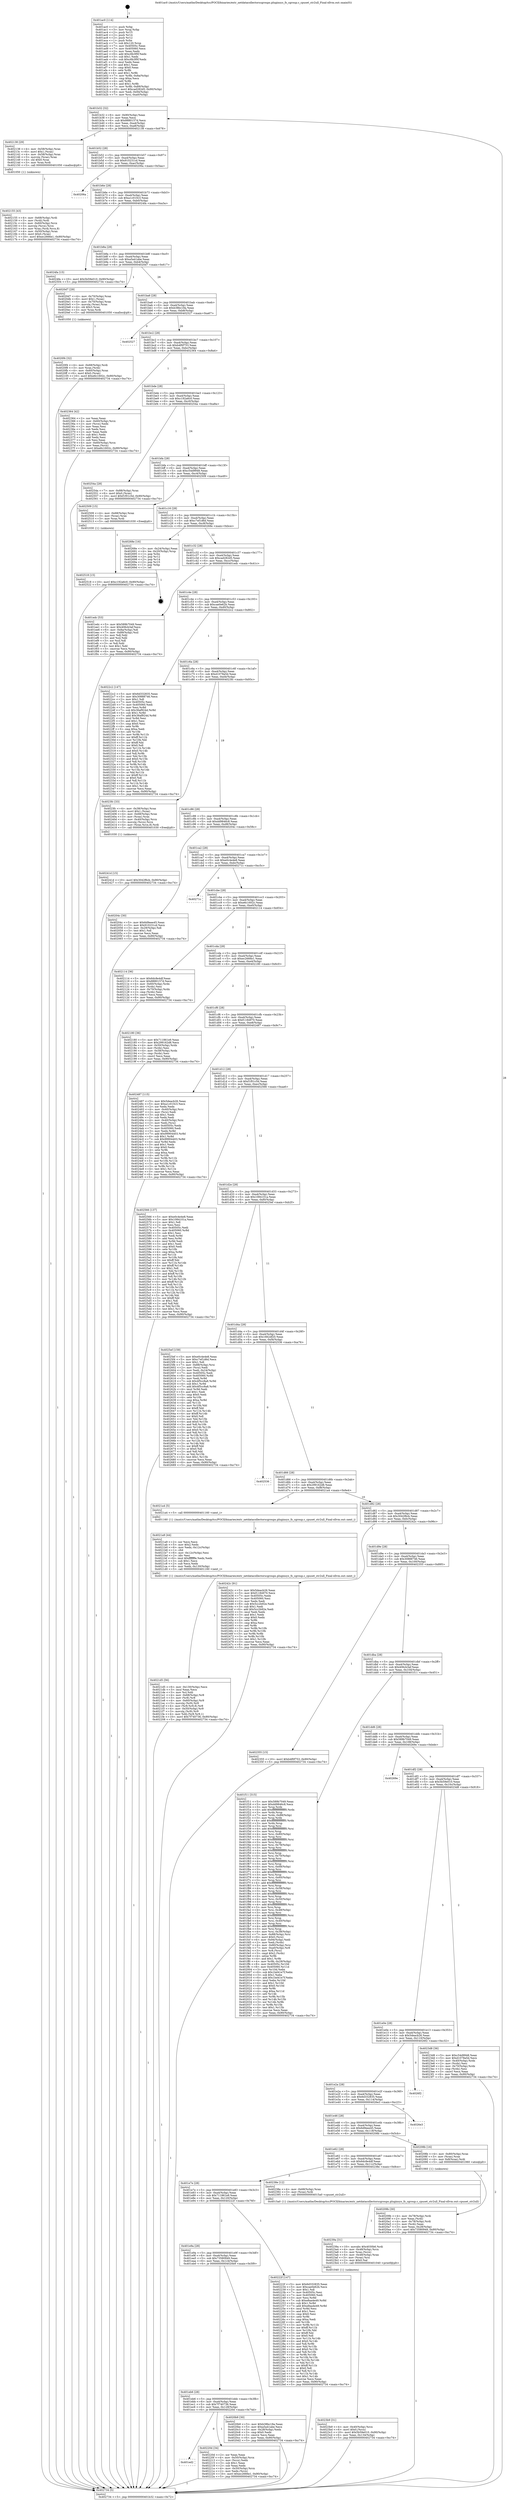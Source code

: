 digraph "0x401ac0" {
  label = "0x401ac0 (/mnt/c/Users/mathe/Desktop/tcc/POCII/binaries/extr_netdatacollectorscgroups.pluginsys_fs_cgroup.c_cpuset_str2ull_Final-ollvm.out::main(0))"
  labelloc = "t"
  node[shape=record]

  Entry [label="",width=0.3,height=0.3,shape=circle,fillcolor=black,style=filled]
  "0x401b32" [label="{
     0x401b32 [32]\l
     | [instrs]\l
     &nbsp;&nbsp;0x401b32 \<+6\>: mov -0x90(%rbp),%eax\l
     &nbsp;&nbsp;0x401b38 \<+2\>: mov %eax,%ecx\l
     &nbsp;&nbsp;0x401b3a \<+6\>: sub $0x8880157d,%ecx\l
     &nbsp;&nbsp;0x401b40 \<+6\>: mov %eax,-0xa4(%rbp)\l
     &nbsp;&nbsp;0x401b46 \<+6\>: mov %ecx,-0xa8(%rbp)\l
     &nbsp;&nbsp;0x401b4c \<+6\>: je 0000000000402138 \<main+0x678\>\l
  }"]
  "0x402138" [label="{
     0x402138 [29]\l
     | [instrs]\l
     &nbsp;&nbsp;0x402138 \<+4\>: mov -0x58(%rbp),%rax\l
     &nbsp;&nbsp;0x40213c \<+6\>: movl $0x1,(%rax)\l
     &nbsp;&nbsp;0x402142 \<+4\>: mov -0x58(%rbp),%rax\l
     &nbsp;&nbsp;0x402146 \<+3\>: movslq (%rax),%rax\l
     &nbsp;&nbsp;0x402149 \<+4\>: shl $0x0,%rax\l
     &nbsp;&nbsp;0x40214d \<+3\>: mov %rax,%rdi\l
     &nbsp;&nbsp;0x402150 \<+5\>: call 0000000000401050 \<malloc@plt\>\l
     | [calls]\l
     &nbsp;&nbsp;0x401050 \{1\} (unknown)\l
  }"]
  "0x401b52" [label="{
     0x401b52 [28]\l
     | [instrs]\l
     &nbsp;&nbsp;0x401b52 \<+5\>: jmp 0000000000401b57 \<main+0x97\>\l
     &nbsp;&nbsp;0x401b57 \<+6\>: mov -0xa4(%rbp),%eax\l
     &nbsp;&nbsp;0x401b5d \<+5\>: sub $0x910231cd,%eax\l
     &nbsp;&nbsp;0x401b62 \<+6\>: mov %eax,-0xac(%rbp)\l
     &nbsp;&nbsp;0x401b68 \<+6\>: je 000000000040206a \<main+0x5aa\>\l
  }"]
  Exit [label="",width=0.3,height=0.3,shape=circle,fillcolor=black,style=filled,peripheries=2]
  "0x40206a" [label="{
     0x40206a\l
  }", style=dashed]
  "0x401b6e" [label="{
     0x401b6e [28]\l
     | [instrs]\l
     &nbsp;&nbsp;0x401b6e \<+5\>: jmp 0000000000401b73 \<main+0xb3\>\l
     &nbsp;&nbsp;0x401b73 \<+6\>: mov -0xa4(%rbp),%eax\l
     &nbsp;&nbsp;0x401b79 \<+5\>: sub $0xa1c010c3,%eax\l
     &nbsp;&nbsp;0x401b7e \<+6\>: mov %eax,-0xb0(%rbp)\l
     &nbsp;&nbsp;0x401b84 \<+6\>: je 00000000004024fa \<main+0xa3a\>\l
  }"]
  "0x402518" [label="{
     0x402518 [15]\l
     | [instrs]\l
     &nbsp;&nbsp;0x402518 \<+10\>: movl $0xc192a6c0,-0x90(%rbp)\l
     &nbsp;&nbsp;0x402522 \<+5\>: jmp 0000000000402734 \<main+0xc74\>\l
  }"]
  "0x4024fa" [label="{
     0x4024fa [15]\l
     | [instrs]\l
     &nbsp;&nbsp;0x4024fa \<+10\>: movl $0x5b59e010,-0x90(%rbp)\l
     &nbsp;&nbsp;0x402504 \<+5\>: jmp 0000000000402734 \<main+0xc74\>\l
  }"]
  "0x401b8a" [label="{
     0x401b8a [28]\l
     | [instrs]\l
     &nbsp;&nbsp;0x401b8a \<+5\>: jmp 0000000000401b8f \<main+0xcf\>\l
     &nbsp;&nbsp;0x401b8f \<+6\>: mov -0xa4(%rbp),%eax\l
     &nbsp;&nbsp;0x401b95 \<+5\>: sub $0xa5a41abe,%eax\l
     &nbsp;&nbsp;0x401b9a \<+6\>: mov %eax,-0xb4(%rbp)\l
     &nbsp;&nbsp;0x401ba0 \<+6\>: je 00000000004020d7 \<main+0x617\>\l
  }"]
  "0x40241d" [label="{
     0x40241d [15]\l
     | [instrs]\l
     &nbsp;&nbsp;0x40241d \<+10\>: movl $0x3042f6cb,-0x90(%rbp)\l
     &nbsp;&nbsp;0x402427 \<+5\>: jmp 0000000000402734 \<main+0xc74\>\l
  }"]
  "0x4020d7" [label="{
     0x4020d7 [29]\l
     | [instrs]\l
     &nbsp;&nbsp;0x4020d7 \<+4\>: mov -0x70(%rbp),%rax\l
     &nbsp;&nbsp;0x4020db \<+6\>: movl $0x1,(%rax)\l
     &nbsp;&nbsp;0x4020e1 \<+4\>: mov -0x70(%rbp),%rax\l
     &nbsp;&nbsp;0x4020e5 \<+3\>: movslq (%rax),%rax\l
     &nbsp;&nbsp;0x4020e8 \<+4\>: shl $0x3,%rax\l
     &nbsp;&nbsp;0x4020ec \<+3\>: mov %rax,%rdi\l
     &nbsp;&nbsp;0x4020ef \<+5\>: call 0000000000401050 \<malloc@plt\>\l
     | [calls]\l
     &nbsp;&nbsp;0x401050 \{1\} (unknown)\l
  }"]
  "0x401ba6" [label="{
     0x401ba6 [28]\l
     | [instrs]\l
     &nbsp;&nbsp;0x401ba6 \<+5\>: jmp 0000000000401bab \<main+0xeb\>\l
     &nbsp;&nbsp;0x401bab \<+6\>: mov -0xa4(%rbp),%eax\l
     &nbsp;&nbsp;0x401bb1 \<+5\>: sub $0xb38bc18a,%eax\l
     &nbsp;&nbsp;0x401bb6 \<+6\>: mov %eax,-0xb8(%rbp)\l
     &nbsp;&nbsp;0x401bbc \<+6\>: je 0000000000402527 \<main+0xa67\>\l
  }"]
  "0x4023b9" [label="{
     0x4023b9 [31]\l
     | [instrs]\l
     &nbsp;&nbsp;0x4023b9 \<+4\>: mov -0x40(%rbp),%rcx\l
     &nbsp;&nbsp;0x4023bd \<+6\>: movl $0x0,(%rcx)\l
     &nbsp;&nbsp;0x4023c3 \<+10\>: movl $0x5b59e010,-0x90(%rbp)\l
     &nbsp;&nbsp;0x4023cd \<+6\>: mov %eax,-0x134(%rbp)\l
     &nbsp;&nbsp;0x4023d3 \<+5\>: jmp 0000000000402734 \<main+0xc74\>\l
  }"]
  "0x402527" [label="{
     0x402527\l
  }", style=dashed]
  "0x401bc2" [label="{
     0x401bc2 [28]\l
     | [instrs]\l
     &nbsp;&nbsp;0x401bc2 \<+5\>: jmp 0000000000401bc7 \<main+0x107\>\l
     &nbsp;&nbsp;0x401bc7 \<+6\>: mov -0xa4(%rbp),%eax\l
     &nbsp;&nbsp;0x401bcd \<+5\>: sub $0xb4f0f753,%eax\l
     &nbsp;&nbsp;0x401bd2 \<+6\>: mov %eax,-0xbc(%rbp)\l
     &nbsp;&nbsp;0x401bd8 \<+6\>: je 0000000000402364 \<main+0x8a4\>\l
  }"]
  "0x40239a" [label="{
     0x40239a [31]\l
     | [instrs]\l
     &nbsp;&nbsp;0x40239a \<+10\>: movabs $0x4030b6,%rdi\l
     &nbsp;&nbsp;0x4023a4 \<+4\>: mov -0x48(%rbp),%rcx\l
     &nbsp;&nbsp;0x4023a8 \<+3\>: mov %rax,(%rcx)\l
     &nbsp;&nbsp;0x4023ab \<+4\>: mov -0x48(%rbp),%rax\l
     &nbsp;&nbsp;0x4023af \<+3\>: mov (%rax),%rsi\l
     &nbsp;&nbsp;0x4023b2 \<+2\>: mov $0x0,%al\l
     &nbsp;&nbsp;0x4023b4 \<+5\>: call 0000000000401040 \<printf@plt\>\l
     | [calls]\l
     &nbsp;&nbsp;0x401040 \{1\} (unknown)\l
  }"]
  "0x402364" [label="{
     0x402364 [42]\l
     | [instrs]\l
     &nbsp;&nbsp;0x402364 \<+2\>: xor %eax,%eax\l
     &nbsp;&nbsp;0x402366 \<+4\>: mov -0x60(%rbp),%rcx\l
     &nbsp;&nbsp;0x40236a \<+2\>: mov (%rcx),%edx\l
     &nbsp;&nbsp;0x40236c \<+2\>: mov %eax,%esi\l
     &nbsp;&nbsp;0x40236e \<+2\>: sub %edx,%esi\l
     &nbsp;&nbsp;0x402370 \<+2\>: mov %eax,%edx\l
     &nbsp;&nbsp;0x402372 \<+3\>: sub $0x1,%edx\l
     &nbsp;&nbsp;0x402375 \<+2\>: add %edx,%esi\l
     &nbsp;&nbsp;0x402377 \<+2\>: sub %esi,%eax\l
     &nbsp;&nbsp;0x402379 \<+4\>: mov -0x60(%rbp),%rcx\l
     &nbsp;&nbsp;0x40237d \<+2\>: mov %eax,(%rcx)\l
     &nbsp;&nbsp;0x40237f \<+10\>: movl $0xe6c1602c,-0x90(%rbp)\l
     &nbsp;&nbsp;0x402389 \<+5\>: jmp 0000000000402734 \<main+0xc74\>\l
  }"]
  "0x401bde" [label="{
     0x401bde [28]\l
     | [instrs]\l
     &nbsp;&nbsp;0x401bde \<+5\>: jmp 0000000000401be3 \<main+0x123\>\l
     &nbsp;&nbsp;0x401be3 \<+6\>: mov -0xa4(%rbp),%eax\l
     &nbsp;&nbsp;0x401be9 \<+5\>: sub $0xc192a6c0,%eax\l
     &nbsp;&nbsp;0x401bee \<+6\>: mov %eax,-0xc0(%rbp)\l
     &nbsp;&nbsp;0x401bf4 \<+6\>: je 000000000040254a \<main+0xa8a\>\l
  }"]
  "0x401ed2" [label="{
     0x401ed2\l
  }", style=dashed]
  "0x40254a" [label="{
     0x40254a [28]\l
     | [instrs]\l
     &nbsp;&nbsp;0x40254a \<+7\>: mov -0x88(%rbp),%rax\l
     &nbsp;&nbsp;0x402551 \<+6\>: movl $0x0,(%rax)\l
     &nbsp;&nbsp;0x402557 \<+10\>: movl $0xf1f01c5d,-0x90(%rbp)\l
     &nbsp;&nbsp;0x402561 \<+5\>: jmp 0000000000402734 \<main+0xc74\>\l
  }"]
  "0x401bfa" [label="{
     0x401bfa [28]\l
     | [instrs]\l
     &nbsp;&nbsp;0x401bfa \<+5\>: jmp 0000000000401bff \<main+0x13f\>\l
     &nbsp;&nbsp;0x401bff \<+6\>: mov -0xa4(%rbp),%eax\l
     &nbsp;&nbsp;0x401c05 \<+5\>: sub $0xc54d9948,%eax\l
     &nbsp;&nbsp;0x401c0a \<+6\>: mov %eax,-0xc4(%rbp)\l
     &nbsp;&nbsp;0x401c10 \<+6\>: je 0000000000402509 \<main+0xa49\>\l
  }"]
  "0x40220d" [label="{
     0x40220d [34]\l
     | [instrs]\l
     &nbsp;&nbsp;0x40220d \<+2\>: xor %eax,%eax\l
     &nbsp;&nbsp;0x40220f \<+4\>: mov -0x50(%rbp),%rcx\l
     &nbsp;&nbsp;0x402213 \<+2\>: mov (%rcx),%edx\l
     &nbsp;&nbsp;0x402215 \<+3\>: sub $0x1,%eax\l
     &nbsp;&nbsp;0x402218 \<+2\>: sub %eax,%edx\l
     &nbsp;&nbsp;0x40221a \<+4\>: mov -0x50(%rbp),%rcx\l
     &nbsp;&nbsp;0x40221e \<+2\>: mov %edx,(%rcx)\l
     &nbsp;&nbsp;0x402220 \<+10\>: movl $0xec2666e1,-0x90(%rbp)\l
     &nbsp;&nbsp;0x40222a \<+5\>: jmp 0000000000402734 \<main+0xc74\>\l
  }"]
  "0x402509" [label="{
     0x402509 [15]\l
     | [instrs]\l
     &nbsp;&nbsp;0x402509 \<+4\>: mov -0x68(%rbp),%rax\l
     &nbsp;&nbsp;0x40250d \<+3\>: mov (%rax),%rax\l
     &nbsp;&nbsp;0x402510 \<+3\>: mov %rax,%rdi\l
     &nbsp;&nbsp;0x402513 \<+5\>: call 0000000000401030 \<free@plt\>\l
     | [calls]\l
     &nbsp;&nbsp;0x401030 \{1\} (unknown)\l
  }"]
  "0x401c16" [label="{
     0x401c16 [28]\l
     | [instrs]\l
     &nbsp;&nbsp;0x401c16 \<+5\>: jmp 0000000000401c1b \<main+0x15b\>\l
     &nbsp;&nbsp;0x401c1b \<+6\>: mov -0xa4(%rbp),%eax\l
     &nbsp;&nbsp;0x401c21 \<+5\>: sub $0xc7ef1d6d,%eax\l
     &nbsp;&nbsp;0x401c26 \<+6\>: mov %eax,-0xc8(%rbp)\l
     &nbsp;&nbsp;0x401c2c \<+6\>: je 000000000040268e \<main+0xbce\>\l
  }"]
  "0x4021d5" [label="{
     0x4021d5 [56]\l
     | [instrs]\l
     &nbsp;&nbsp;0x4021d5 \<+6\>: mov -0x130(%rbp),%ecx\l
     &nbsp;&nbsp;0x4021db \<+3\>: imul %eax,%ecx\l
     &nbsp;&nbsp;0x4021de \<+3\>: mov %cl,%dil\l
     &nbsp;&nbsp;0x4021e1 \<+4\>: mov -0x68(%rbp),%r8\l
     &nbsp;&nbsp;0x4021e5 \<+3\>: mov (%r8),%r8\l
     &nbsp;&nbsp;0x4021e8 \<+4\>: mov -0x60(%rbp),%r9\l
     &nbsp;&nbsp;0x4021ec \<+3\>: movslq (%r9),%r9\l
     &nbsp;&nbsp;0x4021ef \<+4\>: mov (%r8,%r9,8),%r8\l
     &nbsp;&nbsp;0x4021f3 \<+4\>: mov -0x50(%rbp),%r9\l
     &nbsp;&nbsp;0x4021f7 \<+3\>: movslq (%r9),%r9\l
     &nbsp;&nbsp;0x4021fa \<+4\>: mov %dil,(%r8,%r9,1)\l
     &nbsp;&nbsp;0x4021fe \<+10\>: movl $0x7f740736,-0x90(%rbp)\l
     &nbsp;&nbsp;0x402208 \<+5\>: jmp 0000000000402734 \<main+0xc74\>\l
  }"]
  "0x40268e" [label="{
     0x40268e [16]\l
     | [instrs]\l
     &nbsp;&nbsp;0x40268e \<+3\>: mov -0x24(%rbp),%eax\l
     &nbsp;&nbsp;0x402691 \<+4\>: lea -0x20(%rbp),%rsp\l
     &nbsp;&nbsp;0x402695 \<+1\>: pop %rbx\l
     &nbsp;&nbsp;0x402696 \<+2\>: pop %r12\l
     &nbsp;&nbsp;0x402698 \<+2\>: pop %r14\l
     &nbsp;&nbsp;0x40269a \<+2\>: pop %r15\l
     &nbsp;&nbsp;0x40269c \<+1\>: pop %rbp\l
     &nbsp;&nbsp;0x40269d \<+1\>: ret\l
  }"]
  "0x401c32" [label="{
     0x401c32 [28]\l
     | [instrs]\l
     &nbsp;&nbsp;0x401c32 \<+5\>: jmp 0000000000401c37 \<main+0x177\>\l
     &nbsp;&nbsp;0x401c37 \<+6\>: mov -0xa4(%rbp),%eax\l
     &nbsp;&nbsp;0x401c3d \<+5\>: sub $0xcad282d5,%eax\l
     &nbsp;&nbsp;0x401c42 \<+6\>: mov %eax,-0xcc(%rbp)\l
     &nbsp;&nbsp;0x401c48 \<+6\>: je 0000000000401edc \<main+0x41c\>\l
  }"]
  "0x4021a9" [label="{
     0x4021a9 [44]\l
     | [instrs]\l
     &nbsp;&nbsp;0x4021a9 \<+2\>: xor %ecx,%ecx\l
     &nbsp;&nbsp;0x4021ab \<+5\>: mov $0x2,%edx\l
     &nbsp;&nbsp;0x4021b0 \<+6\>: mov %edx,-0x12c(%rbp)\l
     &nbsp;&nbsp;0x4021b6 \<+1\>: cltd\l
     &nbsp;&nbsp;0x4021b7 \<+6\>: mov -0x12c(%rbp),%esi\l
     &nbsp;&nbsp;0x4021bd \<+2\>: idiv %esi\l
     &nbsp;&nbsp;0x4021bf \<+6\>: imul $0xfffffffe,%edx,%edx\l
     &nbsp;&nbsp;0x4021c5 \<+3\>: sub $0x1,%ecx\l
     &nbsp;&nbsp;0x4021c8 \<+2\>: sub %ecx,%edx\l
     &nbsp;&nbsp;0x4021ca \<+6\>: mov %edx,-0x130(%rbp)\l
     &nbsp;&nbsp;0x4021d0 \<+5\>: call 0000000000401160 \<next_i\>\l
     | [calls]\l
     &nbsp;&nbsp;0x401160 \{1\} (/mnt/c/Users/mathe/Desktop/tcc/POCII/binaries/extr_netdatacollectorscgroups.pluginsys_fs_cgroup.c_cpuset_str2ull_Final-ollvm.out::next_i)\l
  }"]
  "0x401edc" [label="{
     0x401edc [53]\l
     | [instrs]\l
     &nbsp;&nbsp;0x401edc \<+5\>: mov $0x589b7049,%eax\l
     &nbsp;&nbsp;0x401ee1 \<+5\>: mov $0x406cb3af,%ecx\l
     &nbsp;&nbsp;0x401ee6 \<+6\>: mov -0x8a(%rbp),%dl\l
     &nbsp;&nbsp;0x401eec \<+7\>: mov -0x89(%rbp),%sil\l
     &nbsp;&nbsp;0x401ef3 \<+3\>: mov %dl,%dil\l
     &nbsp;&nbsp;0x401ef6 \<+3\>: and %sil,%dil\l
     &nbsp;&nbsp;0x401ef9 \<+3\>: xor %sil,%dl\l
     &nbsp;&nbsp;0x401efc \<+3\>: or %dl,%dil\l
     &nbsp;&nbsp;0x401eff \<+4\>: test $0x1,%dil\l
     &nbsp;&nbsp;0x401f03 \<+3\>: cmovne %ecx,%eax\l
     &nbsp;&nbsp;0x401f06 \<+6\>: mov %eax,-0x90(%rbp)\l
     &nbsp;&nbsp;0x401f0c \<+5\>: jmp 0000000000402734 \<main+0xc74\>\l
  }"]
  "0x401c4e" [label="{
     0x401c4e [28]\l
     | [instrs]\l
     &nbsp;&nbsp;0x401c4e \<+5\>: jmp 0000000000401c53 \<main+0x193\>\l
     &nbsp;&nbsp;0x401c53 \<+6\>: mov -0xa4(%rbp),%eax\l
     &nbsp;&nbsp;0x401c59 \<+5\>: sub $0xcae0e62b,%eax\l
     &nbsp;&nbsp;0x401c5e \<+6\>: mov %eax,-0xd0(%rbp)\l
     &nbsp;&nbsp;0x401c64 \<+6\>: je 00000000004022c2 \<main+0x802\>\l
  }"]
  "0x402734" [label="{
     0x402734 [5]\l
     | [instrs]\l
     &nbsp;&nbsp;0x402734 \<+5\>: jmp 0000000000401b32 \<main+0x72\>\l
  }"]
  "0x401ac0" [label="{
     0x401ac0 [114]\l
     | [instrs]\l
     &nbsp;&nbsp;0x401ac0 \<+1\>: push %rbp\l
     &nbsp;&nbsp;0x401ac1 \<+3\>: mov %rsp,%rbp\l
     &nbsp;&nbsp;0x401ac4 \<+2\>: push %r15\l
     &nbsp;&nbsp;0x401ac6 \<+2\>: push %r14\l
     &nbsp;&nbsp;0x401ac8 \<+2\>: push %r12\l
     &nbsp;&nbsp;0x401aca \<+1\>: push %rbx\l
     &nbsp;&nbsp;0x401acb \<+7\>: sub $0x120,%rsp\l
     &nbsp;&nbsp;0x401ad2 \<+7\>: mov 0x40505c,%eax\l
     &nbsp;&nbsp;0x401ad9 \<+7\>: mov 0x405060,%ecx\l
     &nbsp;&nbsp;0x401ae0 \<+2\>: mov %eax,%edx\l
     &nbsp;&nbsp;0x401ae2 \<+6\>: add $0xc6b3f0f,%edx\l
     &nbsp;&nbsp;0x401ae8 \<+3\>: sub $0x1,%edx\l
     &nbsp;&nbsp;0x401aeb \<+6\>: sub $0xc6b3f0f,%edx\l
     &nbsp;&nbsp;0x401af1 \<+3\>: imul %edx,%eax\l
     &nbsp;&nbsp;0x401af4 \<+3\>: and $0x1,%eax\l
     &nbsp;&nbsp;0x401af7 \<+3\>: cmp $0x0,%eax\l
     &nbsp;&nbsp;0x401afa \<+4\>: sete %r8b\l
     &nbsp;&nbsp;0x401afe \<+4\>: and $0x1,%r8b\l
     &nbsp;&nbsp;0x401b02 \<+7\>: mov %r8b,-0x8a(%rbp)\l
     &nbsp;&nbsp;0x401b09 \<+3\>: cmp $0xa,%ecx\l
     &nbsp;&nbsp;0x401b0c \<+4\>: setl %r8b\l
     &nbsp;&nbsp;0x401b10 \<+4\>: and $0x1,%r8b\l
     &nbsp;&nbsp;0x401b14 \<+7\>: mov %r8b,-0x89(%rbp)\l
     &nbsp;&nbsp;0x401b1b \<+10\>: movl $0xcad282d5,-0x90(%rbp)\l
     &nbsp;&nbsp;0x401b25 \<+6\>: mov %edi,-0x94(%rbp)\l
     &nbsp;&nbsp;0x401b2b \<+7\>: mov %rsi,-0xa0(%rbp)\l
  }"]
  "0x402155" [label="{
     0x402155 [43]\l
     | [instrs]\l
     &nbsp;&nbsp;0x402155 \<+4\>: mov -0x68(%rbp),%rdi\l
     &nbsp;&nbsp;0x402159 \<+3\>: mov (%rdi),%rdi\l
     &nbsp;&nbsp;0x40215c \<+4\>: mov -0x60(%rbp),%rcx\l
     &nbsp;&nbsp;0x402160 \<+3\>: movslq (%rcx),%rcx\l
     &nbsp;&nbsp;0x402163 \<+4\>: mov %rax,(%rdi,%rcx,8)\l
     &nbsp;&nbsp;0x402167 \<+4\>: mov -0x50(%rbp),%rax\l
     &nbsp;&nbsp;0x40216b \<+6\>: movl $0x0,(%rax)\l
     &nbsp;&nbsp;0x402171 \<+10\>: movl $0xec2666e1,-0x90(%rbp)\l
     &nbsp;&nbsp;0x40217b \<+5\>: jmp 0000000000402734 \<main+0xc74\>\l
  }"]
  "0x4022c2" [label="{
     0x4022c2 [147]\l
     | [instrs]\l
     &nbsp;&nbsp;0x4022c2 \<+5\>: mov $0x6d332835,%eax\l
     &nbsp;&nbsp;0x4022c7 \<+5\>: mov $0x30888746,%ecx\l
     &nbsp;&nbsp;0x4022cc \<+2\>: mov $0x1,%dl\l
     &nbsp;&nbsp;0x4022ce \<+7\>: mov 0x40505c,%esi\l
     &nbsp;&nbsp;0x4022d5 \<+7\>: mov 0x405060,%edi\l
     &nbsp;&nbsp;0x4022dc \<+3\>: mov %esi,%r8d\l
     &nbsp;&nbsp;0x4022df \<+7\>: sub $0x36af924d,%r8d\l
     &nbsp;&nbsp;0x4022e6 \<+4\>: sub $0x1,%r8d\l
     &nbsp;&nbsp;0x4022ea \<+7\>: add $0x36af924d,%r8d\l
     &nbsp;&nbsp;0x4022f1 \<+4\>: imul %r8d,%esi\l
     &nbsp;&nbsp;0x4022f5 \<+3\>: and $0x1,%esi\l
     &nbsp;&nbsp;0x4022f8 \<+3\>: cmp $0x0,%esi\l
     &nbsp;&nbsp;0x4022fb \<+4\>: sete %r9b\l
     &nbsp;&nbsp;0x4022ff \<+3\>: cmp $0xa,%edi\l
     &nbsp;&nbsp;0x402302 \<+4\>: setl %r10b\l
     &nbsp;&nbsp;0x402306 \<+3\>: mov %r9b,%r11b\l
     &nbsp;&nbsp;0x402309 \<+4\>: xor $0xff,%r11b\l
     &nbsp;&nbsp;0x40230d \<+3\>: mov %r10b,%bl\l
     &nbsp;&nbsp;0x402310 \<+3\>: xor $0xff,%bl\l
     &nbsp;&nbsp;0x402313 \<+3\>: xor $0x0,%dl\l
     &nbsp;&nbsp;0x402316 \<+3\>: mov %r11b,%r14b\l
     &nbsp;&nbsp;0x402319 \<+4\>: and $0x0,%r14b\l
     &nbsp;&nbsp;0x40231d \<+3\>: and %dl,%r9b\l
     &nbsp;&nbsp;0x402320 \<+3\>: mov %bl,%r15b\l
     &nbsp;&nbsp;0x402323 \<+4\>: and $0x0,%r15b\l
     &nbsp;&nbsp;0x402327 \<+3\>: and %dl,%r10b\l
     &nbsp;&nbsp;0x40232a \<+3\>: or %r9b,%r14b\l
     &nbsp;&nbsp;0x40232d \<+3\>: or %r10b,%r15b\l
     &nbsp;&nbsp;0x402330 \<+3\>: xor %r15b,%r14b\l
     &nbsp;&nbsp;0x402333 \<+3\>: or %bl,%r11b\l
     &nbsp;&nbsp;0x402336 \<+4\>: xor $0xff,%r11b\l
     &nbsp;&nbsp;0x40233a \<+3\>: or $0x0,%dl\l
     &nbsp;&nbsp;0x40233d \<+3\>: and %dl,%r11b\l
     &nbsp;&nbsp;0x402340 \<+3\>: or %r11b,%r14b\l
     &nbsp;&nbsp;0x402343 \<+4\>: test $0x1,%r14b\l
     &nbsp;&nbsp;0x402347 \<+3\>: cmovne %ecx,%eax\l
     &nbsp;&nbsp;0x40234a \<+6\>: mov %eax,-0x90(%rbp)\l
     &nbsp;&nbsp;0x402350 \<+5\>: jmp 0000000000402734 \<main+0xc74\>\l
  }"]
  "0x401c6a" [label="{
     0x401c6a [28]\l
     | [instrs]\l
     &nbsp;&nbsp;0x401c6a \<+5\>: jmp 0000000000401c6f \<main+0x1af\>\l
     &nbsp;&nbsp;0x401c6f \<+6\>: mov -0xa4(%rbp),%eax\l
     &nbsp;&nbsp;0x401c75 \<+5\>: sub $0xd1078a5d,%eax\l
     &nbsp;&nbsp;0x401c7a \<+6\>: mov %eax,-0xd4(%rbp)\l
     &nbsp;&nbsp;0x401c80 \<+6\>: je 00000000004023fc \<main+0x93c\>\l
  }"]
  "0x4020f4" [label="{
     0x4020f4 [32]\l
     | [instrs]\l
     &nbsp;&nbsp;0x4020f4 \<+4\>: mov -0x68(%rbp),%rdi\l
     &nbsp;&nbsp;0x4020f8 \<+3\>: mov %rax,(%rdi)\l
     &nbsp;&nbsp;0x4020fb \<+4\>: mov -0x60(%rbp),%rax\l
     &nbsp;&nbsp;0x4020ff \<+6\>: movl $0x0,(%rax)\l
     &nbsp;&nbsp;0x402105 \<+10\>: movl $0xe6c1602c,-0x90(%rbp)\l
     &nbsp;&nbsp;0x40210f \<+5\>: jmp 0000000000402734 \<main+0xc74\>\l
  }"]
  "0x4023fc" [label="{
     0x4023fc [33]\l
     | [instrs]\l
     &nbsp;&nbsp;0x4023fc \<+4\>: mov -0x38(%rbp),%rax\l
     &nbsp;&nbsp;0x402400 \<+6\>: movl $0x1,(%rax)\l
     &nbsp;&nbsp;0x402406 \<+4\>: mov -0x68(%rbp),%rax\l
     &nbsp;&nbsp;0x40240a \<+3\>: mov (%rax),%rax\l
     &nbsp;&nbsp;0x40240d \<+4\>: mov -0x40(%rbp),%rcx\l
     &nbsp;&nbsp;0x402411 \<+3\>: movslq (%rcx),%rcx\l
     &nbsp;&nbsp;0x402414 \<+4\>: mov (%rax,%rcx,8),%rdi\l
     &nbsp;&nbsp;0x402418 \<+5\>: call 0000000000401030 \<free@plt\>\l
     | [calls]\l
     &nbsp;&nbsp;0x401030 \{1\} (unknown)\l
  }"]
  "0x401c86" [label="{
     0x401c86 [28]\l
     | [instrs]\l
     &nbsp;&nbsp;0x401c86 \<+5\>: jmp 0000000000401c8b \<main+0x1cb\>\l
     &nbsp;&nbsp;0x401c8b \<+6\>: mov -0xa4(%rbp),%eax\l
     &nbsp;&nbsp;0x401c91 \<+5\>: sub $0xdd9846c8,%eax\l
     &nbsp;&nbsp;0x401c96 \<+6\>: mov %eax,-0xd8(%rbp)\l
     &nbsp;&nbsp;0x401c9c \<+6\>: je 000000000040204c \<main+0x58c\>\l
  }"]
  "0x401eb6" [label="{
     0x401eb6 [28]\l
     | [instrs]\l
     &nbsp;&nbsp;0x401eb6 \<+5\>: jmp 0000000000401ebb \<main+0x3fb\>\l
     &nbsp;&nbsp;0x401ebb \<+6\>: mov -0xa4(%rbp),%eax\l
     &nbsp;&nbsp;0x401ec1 \<+5\>: sub $0x7f740736,%eax\l
     &nbsp;&nbsp;0x401ec6 \<+6\>: mov %eax,-0x128(%rbp)\l
     &nbsp;&nbsp;0x401ecc \<+6\>: je 000000000040220d \<main+0x74d\>\l
  }"]
  "0x40204c" [label="{
     0x40204c [30]\l
     | [instrs]\l
     &nbsp;&nbsp;0x40204c \<+5\>: mov $0x6d9eee45,%eax\l
     &nbsp;&nbsp;0x402051 \<+5\>: mov $0x910231cd,%ecx\l
     &nbsp;&nbsp;0x402056 \<+3\>: mov -0x29(%rbp),%dl\l
     &nbsp;&nbsp;0x402059 \<+3\>: test $0x1,%dl\l
     &nbsp;&nbsp;0x40205c \<+3\>: cmovne %ecx,%eax\l
     &nbsp;&nbsp;0x40205f \<+6\>: mov %eax,-0x90(%rbp)\l
     &nbsp;&nbsp;0x402065 \<+5\>: jmp 0000000000402734 \<main+0xc74\>\l
  }"]
  "0x401ca2" [label="{
     0x401ca2 [28]\l
     | [instrs]\l
     &nbsp;&nbsp;0x401ca2 \<+5\>: jmp 0000000000401ca7 \<main+0x1e7\>\l
     &nbsp;&nbsp;0x401ca7 \<+6\>: mov -0xa4(%rbp),%eax\l
     &nbsp;&nbsp;0x401cad \<+5\>: sub $0xe0c4e4e8,%eax\l
     &nbsp;&nbsp;0x401cb2 \<+6\>: mov %eax,-0xdc(%rbp)\l
     &nbsp;&nbsp;0x401cb8 \<+6\>: je 000000000040271c \<main+0xc5c\>\l
  }"]
  "0x4020b9" [label="{
     0x4020b9 [30]\l
     | [instrs]\l
     &nbsp;&nbsp;0x4020b9 \<+5\>: mov $0xb38bc18a,%eax\l
     &nbsp;&nbsp;0x4020be \<+5\>: mov $0xa5a41abe,%ecx\l
     &nbsp;&nbsp;0x4020c3 \<+3\>: mov -0x28(%rbp),%edx\l
     &nbsp;&nbsp;0x4020c6 \<+3\>: cmp $0x0,%edx\l
     &nbsp;&nbsp;0x4020c9 \<+3\>: cmove %ecx,%eax\l
     &nbsp;&nbsp;0x4020cc \<+6\>: mov %eax,-0x90(%rbp)\l
     &nbsp;&nbsp;0x4020d2 \<+5\>: jmp 0000000000402734 \<main+0xc74\>\l
  }"]
  "0x40271c" [label="{
     0x40271c\l
  }", style=dashed]
  "0x401cbe" [label="{
     0x401cbe [28]\l
     | [instrs]\l
     &nbsp;&nbsp;0x401cbe \<+5\>: jmp 0000000000401cc3 \<main+0x203\>\l
     &nbsp;&nbsp;0x401cc3 \<+6\>: mov -0xa4(%rbp),%eax\l
     &nbsp;&nbsp;0x401cc9 \<+5\>: sub $0xe6c1602c,%eax\l
     &nbsp;&nbsp;0x401cce \<+6\>: mov %eax,-0xe0(%rbp)\l
     &nbsp;&nbsp;0x401cd4 \<+6\>: je 0000000000402114 \<main+0x654\>\l
  }"]
  "0x401e9a" [label="{
     0x401e9a [28]\l
     | [instrs]\l
     &nbsp;&nbsp;0x401e9a \<+5\>: jmp 0000000000401e9f \<main+0x3df\>\l
     &nbsp;&nbsp;0x401e9f \<+6\>: mov -0xa4(%rbp),%eax\l
     &nbsp;&nbsp;0x401ea5 \<+5\>: sub $0x73580949,%eax\l
     &nbsp;&nbsp;0x401eaa \<+6\>: mov %eax,-0x124(%rbp)\l
     &nbsp;&nbsp;0x401eb0 \<+6\>: je 00000000004020b9 \<main+0x5f9\>\l
  }"]
  "0x402114" [label="{
     0x402114 [36]\l
     | [instrs]\l
     &nbsp;&nbsp;0x402114 \<+5\>: mov $0x6dc8e4df,%eax\l
     &nbsp;&nbsp;0x402119 \<+5\>: mov $0x8880157d,%ecx\l
     &nbsp;&nbsp;0x40211e \<+4\>: mov -0x60(%rbp),%rdx\l
     &nbsp;&nbsp;0x402122 \<+2\>: mov (%rdx),%esi\l
     &nbsp;&nbsp;0x402124 \<+4\>: mov -0x70(%rbp),%rdx\l
     &nbsp;&nbsp;0x402128 \<+2\>: cmp (%rdx),%esi\l
     &nbsp;&nbsp;0x40212a \<+3\>: cmovl %ecx,%eax\l
     &nbsp;&nbsp;0x40212d \<+6\>: mov %eax,-0x90(%rbp)\l
     &nbsp;&nbsp;0x402133 \<+5\>: jmp 0000000000402734 \<main+0xc74\>\l
  }"]
  "0x401cda" [label="{
     0x401cda [28]\l
     | [instrs]\l
     &nbsp;&nbsp;0x401cda \<+5\>: jmp 0000000000401cdf \<main+0x21f\>\l
     &nbsp;&nbsp;0x401cdf \<+6\>: mov -0xa4(%rbp),%eax\l
     &nbsp;&nbsp;0x401ce5 \<+5\>: sub $0xec2666e1,%eax\l
     &nbsp;&nbsp;0x401cea \<+6\>: mov %eax,-0xe4(%rbp)\l
     &nbsp;&nbsp;0x401cf0 \<+6\>: je 0000000000402180 \<main+0x6c0\>\l
  }"]
  "0x40222f" [label="{
     0x40222f [147]\l
     | [instrs]\l
     &nbsp;&nbsp;0x40222f \<+5\>: mov $0x6d332835,%eax\l
     &nbsp;&nbsp;0x402234 \<+5\>: mov $0xcae0e62b,%ecx\l
     &nbsp;&nbsp;0x402239 \<+2\>: mov $0x1,%dl\l
     &nbsp;&nbsp;0x40223b \<+7\>: mov 0x40505c,%esi\l
     &nbsp;&nbsp;0x402242 \<+7\>: mov 0x405060,%edi\l
     &nbsp;&nbsp;0x402249 \<+3\>: mov %esi,%r8d\l
     &nbsp;&nbsp;0x40224c \<+7\>: sub $0xe8aa4e49,%r8d\l
     &nbsp;&nbsp;0x402253 \<+4\>: sub $0x1,%r8d\l
     &nbsp;&nbsp;0x402257 \<+7\>: add $0xe8aa4e49,%r8d\l
     &nbsp;&nbsp;0x40225e \<+4\>: imul %r8d,%esi\l
     &nbsp;&nbsp;0x402262 \<+3\>: and $0x1,%esi\l
     &nbsp;&nbsp;0x402265 \<+3\>: cmp $0x0,%esi\l
     &nbsp;&nbsp;0x402268 \<+4\>: sete %r9b\l
     &nbsp;&nbsp;0x40226c \<+3\>: cmp $0xa,%edi\l
     &nbsp;&nbsp;0x40226f \<+4\>: setl %r10b\l
     &nbsp;&nbsp;0x402273 \<+3\>: mov %r9b,%r11b\l
     &nbsp;&nbsp;0x402276 \<+4\>: xor $0xff,%r11b\l
     &nbsp;&nbsp;0x40227a \<+3\>: mov %r10b,%bl\l
     &nbsp;&nbsp;0x40227d \<+3\>: xor $0xff,%bl\l
     &nbsp;&nbsp;0x402280 \<+3\>: xor $0x0,%dl\l
     &nbsp;&nbsp;0x402283 \<+3\>: mov %r11b,%r14b\l
     &nbsp;&nbsp;0x402286 \<+4\>: and $0x0,%r14b\l
     &nbsp;&nbsp;0x40228a \<+3\>: and %dl,%r9b\l
     &nbsp;&nbsp;0x40228d \<+3\>: mov %bl,%r15b\l
     &nbsp;&nbsp;0x402290 \<+4\>: and $0x0,%r15b\l
     &nbsp;&nbsp;0x402294 \<+3\>: and %dl,%r10b\l
     &nbsp;&nbsp;0x402297 \<+3\>: or %r9b,%r14b\l
     &nbsp;&nbsp;0x40229a \<+3\>: or %r10b,%r15b\l
     &nbsp;&nbsp;0x40229d \<+3\>: xor %r15b,%r14b\l
     &nbsp;&nbsp;0x4022a0 \<+3\>: or %bl,%r11b\l
     &nbsp;&nbsp;0x4022a3 \<+4\>: xor $0xff,%r11b\l
     &nbsp;&nbsp;0x4022a7 \<+3\>: or $0x0,%dl\l
     &nbsp;&nbsp;0x4022aa \<+3\>: and %dl,%r11b\l
     &nbsp;&nbsp;0x4022ad \<+3\>: or %r11b,%r14b\l
     &nbsp;&nbsp;0x4022b0 \<+4\>: test $0x1,%r14b\l
     &nbsp;&nbsp;0x4022b4 \<+3\>: cmovne %ecx,%eax\l
     &nbsp;&nbsp;0x4022b7 \<+6\>: mov %eax,-0x90(%rbp)\l
     &nbsp;&nbsp;0x4022bd \<+5\>: jmp 0000000000402734 \<main+0xc74\>\l
  }"]
  "0x402180" [label="{
     0x402180 [36]\l
     | [instrs]\l
     &nbsp;&nbsp;0x402180 \<+5\>: mov $0x711861e9,%eax\l
     &nbsp;&nbsp;0x402185 \<+5\>: mov $0x299162d8,%ecx\l
     &nbsp;&nbsp;0x40218a \<+4\>: mov -0x50(%rbp),%rdx\l
     &nbsp;&nbsp;0x40218e \<+2\>: mov (%rdx),%esi\l
     &nbsp;&nbsp;0x402190 \<+4\>: mov -0x58(%rbp),%rdx\l
     &nbsp;&nbsp;0x402194 \<+2\>: cmp (%rdx),%esi\l
     &nbsp;&nbsp;0x402196 \<+3\>: cmovl %ecx,%eax\l
     &nbsp;&nbsp;0x402199 \<+6\>: mov %eax,-0x90(%rbp)\l
     &nbsp;&nbsp;0x40219f \<+5\>: jmp 0000000000402734 \<main+0xc74\>\l
  }"]
  "0x401cf6" [label="{
     0x401cf6 [28]\l
     | [instrs]\l
     &nbsp;&nbsp;0x401cf6 \<+5\>: jmp 0000000000401cfb \<main+0x23b\>\l
     &nbsp;&nbsp;0x401cfb \<+6\>: mov -0xa4(%rbp),%eax\l
     &nbsp;&nbsp;0x401d01 \<+5\>: sub $0xf1184970,%eax\l
     &nbsp;&nbsp;0x401d06 \<+6\>: mov %eax,-0xe8(%rbp)\l
     &nbsp;&nbsp;0x401d0c \<+6\>: je 0000000000402487 \<main+0x9c7\>\l
  }"]
  "0x401e7e" [label="{
     0x401e7e [28]\l
     | [instrs]\l
     &nbsp;&nbsp;0x401e7e \<+5\>: jmp 0000000000401e83 \<main+0x3c3\>\l
     &nbsp;&nbsp;0x401e83 \<+6\>: mov -0xa4(%rbp),%eax\l
     &nbsp;&nbsp;0x401e89 \<+5\>: sub $0x711861e9,%eax\l
     &nbsp;&nbsp;0x401e8e \<+6\>: mov %eax,-0x120(%rbp)\l
     &nbsp;&nbsp;0x401e94 \<+6\>: je 000000000040222f \<main+0x76f\>\l
  }"]
  "0x402487" [label="{
     0x402487 [115]\l
     | [instrs]\l
     &nbsp;&nbsp;0x402487 \<+5\>: mov $0x5deacb26,%eax\l
     &nbsp;&nbsp;0x40248c \<+5\>: mov $0xa1c010c3,%ecx\l
     &nbsp;&nbsp;0x402491 \<+2\>: xor %edx,%edx\l
     &nbsp;&nbsp;0x402493 \<+4\>: mov -0x40(%rbp),%rsi\l
     &nbsp;&nbsp;0x402497 \<+2\>: mov (%rsi),%edi\l
     &nbsp;&nbsp;0x402499 \<+3\>: sub $0x1,%edx\l
     &nbsp;&nbsp;0x40249c \<+2\>: sub %edx,%edi\l
     &nbsp;&nbsp;0x40249e \<+4\>: mov -0x40(%rbp),%rsi\l
     &nbsp;&nbsp;0x4024a2 \<+2\>: mov %edi,(%rsi)\l
     &nbsp;&nbsp;0x4024a4 \<+7\>: mov 0x40505c,%edx\l
     &nbsp;&nbsp;0x4024ab \<+7\>: mov 0x405060,%edi\l
     &nbsp;&nbsp;0x4024b2 \<+3\>: mov %edx,%r8d\l
     &nbsp;&nbsp;0x4024b5 \<+7\>: add $0x99904403,%r8d\l
     &nbsp;&nbsp;0x4024bc \<+4\>: sub $0x1,%r8d\l
     &nbsp;&nbsp;0x4024c0 \<+7\>: sub $0x99904403,%r8d\l
     &nbsp;&nbsp;0x4024c7 \<+4\>: imul %r8d,%edx\l
     &nbsp;&nbsp;0x4024cb \<+3\>: and $0x1,%edx\l
     &nbsp;&nbsp;0x4024ce \<+3\>: cmp $0x0,%edx\l
     &nbsp;&nbsp;0x4024d1 \<+4\>: sete %r9b\l
     &nbsp;&nbsp;0x4024d5 \<+3\>: cmp $0xa,%edi\l
     &nbsp;&nbsp;0x4024d8 \<+4\>: setl %r10b\l
     &nbsp;&nbsp;0x4024dc \<+3\>: mov %r9b,%r11b\l
     &nbsp;&nbsp;0x4024df \<+3\>: and %r10b,%r11b\l
     &nbsp;&nbsp;0x4024e2 \<+3\>: xor %r10b,%r9b\l
     &nbsp;&nbsp;0x4024e5 \<+3\>: or %r9b,%r11b\l
     &nbsp;&nbsp;0x4024e8 \<+4\>: test $0x1,%r11b\l
     &nbsp;&nbsp;0x4024ec \<+3\>: cmovne %ecx,%eax\l
     &nbsp;&nbsp;0x4024ef \<+6\>: mov %eax,-0x90(%rbp)\l
     &nbsp;&nbsp;0x4024f5 \<+5\>: jmp 0000000000402734 \<main+0xc74\>\l
  }"]
  "0x401d12" [label="{
     0x401d12 [28]\l
     | [instrs]\l
     &nbsp;&nbsp;0x401d12 \<+5\>: jmp 0000000000401d17 \<main+0x257\>\l
     &nbsp;&nbsp;0x401d17 \<+6\>: mov -0xa4(%rbp),%eax\l
     &nbsp;&nbsp;0x401d1d \<+5\>: sub $0xf1f01c5d,%eax\l
     &nbsp;&nbsp;0x401d22 \<+6\>: mov %eax,-0xec(%rbp)\l
     &nbsp;&nbsp;0x401d28 \<+6\>: je 0000000000402566 \<main+0xaa6\>\l
  }"]
  "0x40238e" [label="{
     0x40238e [12]\l
     | [instrs]\l
     &nbsp;&nbsp;0x40238e \<+4\>: mov -0x68(%rbp),%rax\l
     &nbsp;&nbsp;0x402392 \<+3\>: mov (%rax),%rdi\l
     &nbsp;&nbsp;0x402395 \<+5\>: call 00000000004015a0 \<cpuset_str2ull\>\l
     | [calls]\l
     &nbsp;&nbsp;0x4015a0 \{1\} (/mnt/c/Users/mathe/Desktop/tcc/POCII/binaries/extr_netdatacollectorscgroups.pluginsys_fs_cgroup.c_cpuset_str2ull_Final-ollvm.out::cpuset_str2ull)\l
  }"]
  "0x402566" [label="{
     0x402566 [137]\l
     | [instrs]\l
     &nbsp;&nbsp;0x402566 \<+5\>: mov $0xe0c4e4e8,%eax\l
     &nbsp;&nbsp;0x40256b \<+5\>: mov $0x1084101a,%ecx\l
     &nbsp;&nbsp;0x402570 \<+2\>: mov $0x1,%dl\l
     &nbsp;&nbsp;0x402572 \<+2\>: xor %esi,%esi\l
     &nbsp;&nbsp;0x402574 \<+7\>: mov 0x40505c,%edi\l
     &nbsp;&nbsp;0x40257b \<+8\>: mov 0x405060,%r8d\l
     &nbsp;&nbsp;0x402583 \<+3\>: sub $0x1,%esi\l
     &nbsp;&nbsp;0x402586 \<+3\>: mov %edi,%r9d\l
     &nbsp;&nbsp;0x402589 \<+3\>: add %esi,%r9d\l
     &nbsp;&nbsp;0x40258c \<+4\>: imul %r9d,%edi\l
     &nbsp;&nbsp;0x402590 \<+3\>: and $0x1,%edi\l
     &nbsp;&nbsp;0x402593 \<+3\>: cmp $0x0,%edi\l
     &nbsp;&nbsp;0x402596 \<+4\>: sete %r10b\l
     &nbsp;&nbsp;0x40259a \<+4\>: cmp $0xa,%r8d\l
     &nbsp;&nbsp;0x40259e \<+4\>: setl %r11b\l
     &nbsp;&nbsp;0x4025a2 \<+3\>: mov %r10b,%bl\l
     &nbsp;&nbsp;0x4025a5 \<+3\>: xor $0xff,%bl\l
     &nbsp;&nbsp;0x4025a8 \<+3\>: mov %r11b,%r14b\l
     &nbsp;&nbsp;0x4025ab \<+4\>: xor $0xff,%r14b\l
     &nbsp;&nbsp;0x4025af \<+3\>: xor $0x1,%dl\l
     &nbsp;&nbsp;0x4025b2 \<+3\>: mov %bl,%r15b\l
     &nbsp;&nbsp;0x4025b5 \<+4\>: and $0xff,%r15b\l
     &nbsp;&nbsp;0x4025b9 \<+3\>: and %dl,%r10b\l
     &nbsp;&nbsp;0x4025bc \<+3\>: mov %r14b,%r12b\l
     &nbsp;&nbsp;0x4025bf \<+4\>: and $0xff,%r12b\l
     &nbsp;&nbsp;0x4025c3 \<+3\>: and %dl,%r11b\l
     &nbsp;&nbsp;0x4025c6 \<+3\>: or %r10b,%r15b\l
     &nbsp;&nbsp;0x4025c9 \<+3\>: or %r11b,%r12b\l
     &nbsp;&nbsp;0x4025cc \<+3\>: xor %r12b,%r15b\l
     &nbsp;&nbsp;0x4025cf \<+3\>: or %r14b,%bl\l
     &nbsp;&nbsp;0x4025d2 \<+3\>: xor $0xff,%bl\l
     &nbsp;&nbsp;0x4025d5 \<+3\>: or $0x1,%dl\l
     &nbsp;&nbsp;0x4025d8 \<+2\>: and %dl,%bl\l
     &nbsp;&nbsp;0x4025da \<+3\>: or %bl,%r15b\l
     &nbsp;&nbsp;0x4025dd \<+4\>: test $0x1,%r15b\l
     &nbsp;&nbsp;0x4025e1 \<+3\>: cmovne %ecx,%eax\l
     &nbsp;&nbsp;0x4025e4 \<+6\>: mov %eax,-0x90(%rbp)\l
     &nbsp;&nbsp;0x4025ea \<+5\>: jmp 0000000000402734 \<main+0xc74\>\l
  }"]
  "0x401d2e" [label="{
     0x401d2e [28]\l
     | [instrs]\l
     &nbsp;&nbsp;0x401d2e \<+5\>: jmp 0000000000401d33 \<main+0x273\>\l
     &nbsp;&nbsp;0x401d33 \<+6\>: mov -0xa4(%rbp),%eax\l
     &nbsp;&nbsp;0x401d39 \<+5\>: sub $0x1084101a,%eax\l
     &nbsp;&nbsp;0x401d3e \<+6\>: mov %eax,-0xf0(%rbp)\l
     &nbsp;&nbsp;0x401d44 \<+6\>: je 00000000004025ef \<main+0xb2f\>\l
  }"]
  "0x40209b" [label="{
     0x40209b [30]\l
     | [instrs]\l
     &nbsp;&nbsp;0x40209b \<+4\>: mov -0x78(%rbp),%rdi\l
     &nbsp;&nbsp;0x40209f \<+2\>: mov %eax,(%rdi)\l
     &nbsp;&nbsp;0x4020a1 \<+4\>: mov -0x78(%rbp),%rdi\l
     &nbsp;&nbsp;0x4020a5 \<+2\>: mov (%rdi),%eax\l
     &nbsp;&nbsp;0x4020a7 \<+3\>: mov %eax,-0x28(%rbp)\l
     &nbsp;&nbsp;0x4020aa \<+10\>: movl $0x73580949,-0x90(%rbp)\l
     &nbsp;&nbsp;0x4020b4 \<+5\>: jmp 0000000000402734 \<main+0xc74\>\l
  }"]
  "0x4025ef" [label="{
     0x4025ef [159]\l
     | [instrs]\l
     &nbsp;&nbsp;0x4025ef \<+5\>: mov $0xe0c4e4e8,%eax\l
     &nbsp;&nbsp;0x4025f4 \<+5\>: mov $0xc7ef1d6d,%ecx\l
     &nbsp;&nbsp;0x4025f9 \<+2\>: mov $0x1,%dl\l
     &nbsp;&nbsp;0x4025fb \<+7\>: mov -0x88(%rbp),%rsi\l
     &nbsp;&nbsp;0x402602 \<+2\>: mov (%rsi),%edi\l
     &nbsp;&nbsp;0x402604 \<+3\>: mov %edi,-0x24(%rbp)\l
     &nbsp;&nbsp;0x402607 \<+7\>: mov 0x40505c,%edi\l
     &nbsp;&nbsp;0x40260e \<+8\>: mov 0x405060,%r8d\l
     &nbsp;&nbsp;0x402616 \<+3\>: mov %edi,%r9d\l
     &nbsp;&nbsp;0x402619 \<+7\>: sub $0x4f5cc8a8,%r9d\l
     &nbsp;&nbsp;0x402620 \<+4\>: sub $0x1,%r9d\l
     &nbsp;&nbsp;0x402624 \<+7\>: add $0x4f5cc8a8,%r9d\l
     &nbsp;&nbsp;0x40262b \<+4\>: imul %r9d,%edi\l
     &nbsp;&nbsp;0x40262f \<+3\>: and $0x1,%edi\l
     &nbsp;&nbsp;0x402632 \<+3\>: cmp $0x0,%edi\l
     &nbsp;&nbsp;0x402635 \<+4\>: sete %r10b\l
     &nbsp;&nbsp;0x402639 \<+4\>: cmp $0xa,%r8d\l
     &nbsp;&nbsp;0x40263d \<+4\>: setl %r11b\l
     &nbsp;&nbsp;0x402641 \<+3\>: mov %r10b,%bl\l
     &nbsp;&nbsp;0x402644 \<+3\>: xor $0xff,%bl\l
     &nbsp;&nbsp;0x402647 \<+3\>: mov %r11b,%r14b\l
     &nbsp;&nbsp;0x40264a \<+4\>: xor $0xff,%r14b\l
     &nbsp;&nbsp;0x40264e \<+3\>: xor $0x0,%dl\l
     &nbsp;&nbsp;0x402651 \<+3\>: mov %bl,%r15b\l
     &nbsp;&nbsp;0x402654 \<+4\>: and $0x0,%r15b\l
     &nbsp;&nbsp;0x402658 \<+3\>: and %dl,%r10b\l
     &nbsp;&nbsp;0x40265b \<+3\>: mov %r14b,%r12b\l
     &nbsp;&nbsp;0x40265e \<+4\>: and $0x0,%r12b\l
     &nbsp;&nbsp;0x402662 \<+3\>: and %dl,%r11b\l
     &nbsp;&nbsp;0x402665 \<+3\>: or %r10b,%r15b\l
     &nbsp;&nbsp;0x402668 \<+3\>: or %r11b,%r12b\l
     &nbsp;&nbsp;0x40266b \<+3\>: xor %r12b,%r15b\l
     &nbsp;&nbsp;0x40266e \<+3\>: or %r14b,%bl\l
     &nbsp;&nbsp;0x402671 \<+3\>: xor $0xff,%bl\l
     &nbsp;&nbsp;0x402674 \<+3\>: or $0x0,%dl\l
     &nbsp;&nbsp;0x402677 \<+2\>: and %dl,%bl\l
     &nbsp;&nbsp;0x402679 \<+3\>: or %bl,%r15b\l
     &nbsp;&nbsp;0x40267c \<+4\>: test $0x1,%r15b\l
     &nbsp;&nbsp;0x402680 \<+3\>: cmovne %ecx,%eax\l
     &nbsp;&nbsp;0x402683 \<+6\>: mov %eax,-0x90(%rbp)\l
     &nbsp;&nbsp;0x402689 \<+5\>: jmp 0000000000402734 \<main+0xc74\>\l
  }"]
  "0x401d4a" [label="{
     0x401d4a [28]\l
     | [instrs]\l
     &nbsp;&nbsp;0x401d4a \<+5\>: jmp 0000000000401d4f \<main+0x28f\>\l
     &nbsp;&nbsp;0x401d4f \<+6\>: mov -0xa4(%rbp),%eax\l
     &nbsp;&nbsp;0x401d55 \<+5\>: sub $0x1662df20,%eax\l
     &nbsp;&nbsp;0x401d5a \<+6\>: mov %eax,-0xf4(%rbp)\l
     &nbsp;&nbsp;0x401d60 \<+6\>: je 0000000000402536 \<main+0xa76\>\l
  }"]
  "0x401e62" [label="{
     0x401e62 [28]\l
     | [instrs]\l
     &nbsp;&nbsp;0x401e62 \<+5\>: jmp 0000000000401e67 \<main+0x3a7\>\l
     &nbsp;&nbsp;0x401e67 \<+6\>: mov -0xa4(%rbp),%eax\l
     &nbsp;&nbsp;0x401e6d \<+5\>: sub $0x6dc8e4df,%eax\l
     &nbsp;&nbsp;0x401e72 \<+6\>: mov %eax,-0x11c(%rbp)\l
     &nbsp;&nbsp;0x401e78 \<+6\>: je 000000000040238e \<main+0x8ce\>\l
  }"]
  "0x402536" [label="{
     0x402536\l
  }", style=dashed]
  "0x401d66" [label="{
     0x401d66 [28]\l
     | [instrs]\l
     &nbsp;&nbsp;0x401d66 \<+5\>: jmp 0000000000401d6b \<main+0x2ab\>\l
     &nbsp;&nbsp;0x401d6b \<+6\>: mov -0xa4(%rbp),%eax\l
     &nbsp;&nbsp;0x401d71 \<+5\>: sub $0x299162d8,%eax\l
     &nbsp;&nbsp;0x401d76 \<+6\>: mov %eax,-0xf8(%rbp)\l
     &nbsp;&nbsp;0x401d7c \<+6\>: je 00000000004021a4 \<main+0x6e4\>\l
  }"]
  "0x40208b" [label="{
     0x40208b [16]\l
     | [instrs]\l
     &nbsp;&nbsp;0x40208b \<+4\>: mov -0x80(%rbp),%rax\l
     &nbsp;&nbsp;0x40208f \<+3\>: mov (%rax),%rax\l
     &nbsp;&nbsp;0x402092 \<+4\>: mov 0x8(%rax),%rdi\l
     &nbsp;&nbsp;0x402096 \<+5\>: call 0000000000401060 \<atoi@plt\>\l
     | [calls]\l
     &nbsp;&nbsp;0x401060 \{1\} (unknown)\l
  }"]
  "0x4021a4" [label="{
     0x4021a4 [5]\l
     | [instrs]\l
     &nbsp;&nbsp;0x4021a4 \<+5\>: call 0000000000401160 \<next_i\>\l
     | [calls]\l
     &nbsp;&nbsp;0x401160 \{1\} (/mnt/c/Users/mathe/Desktop/tcc/POCII/binaries/extr_netdatacollectorscgroups.pluginsys_fs_cgroup.c_cpuset_str2ull_Final-ollvm.out::next_i)\l
  }"]
  "0x401d82" [label="{
     0x401d82 [28]\l
     | [instrs]\l
     &nbsp;&nbsp;0x401d82 \<+5\>: jmp 0000000000401d87 \<main+0x2c7\>\l
     &nbsp;&nbsp;0x401d87 \<+6\>: mov -0xa4(%rbp),%eax\l
     &nbsp;&nbsp;0x401d8d \<+5\>: sub $0x3042f6cb,%eax\l
     &nbsp;&nbsp;0x401d92 \<+6\>: mov %eax,-0xfc(%rbp)\l
     &nbsp;&nbsp;0x401d98 \<+6\>: je 000000000040242c \<main+0x96c\>\l
  }"]
  "0x401e46" [label="{
     0x401e46 [28]\l
     | [instrs]\l
     &nbsp;&nbsp;0x401e46 \<+5\>: jmp 0000000000401e4b \<main+0x38b\>\l
     &nbsp;&nbsp;0x401e4b \<+6\>: mov -0xa4(%rbp),%eax\l
     &nbsp;&nbsp;0x401e51 \<+5\>: sub $0x6d9eee45,%eax\l
     &nbsp;&nbsp;0x401e56 \<+6\>: mov %eax,-0x118(%rbp)\l
     &nbsp;&nbsp;0x401e5c \<+6\>: je 000000000040208b \<main+0x5cb\>\l
  }"]
  "0x40242c" [label="{
     0x40242c [91]\l
     | [instrs]\l
     &nbsp;&nbsp;0x40242c \<+5\>: mov $0x5deacb26,%eax\l
     &nbsp;&nbsp;0x402431 \<+5\>: mov $0xf1184970,%ecx\l
     &nbsp;&nbsp;0x402436 \<+7\>: mov 0x40505c,%edx\l
     &nbsp;&nbsp;0x40243d \<+7\>: mov 0x405060,%esi\l
     &nbsp;&nbsp;0x402444 \<+2\>: mov %edx,%edi\l
     &nbsp;&nbsp;0x402446 \<+6\>: sub $0x5cc2b92e,%edi\l
     &nbsp;&nbsp;0x40244c \<+3\>: sub $0x1,%edi\l
     &nbsp;&nbsp;0x40244f \<+6\>: add $0x5cc2b92e,%edi\l
     &nbsp;&nbsp;0x402455 \<+3\>: imul %edi,%edx\l
     &nbsp;&nbsp;0x402458 \<+3\>: and $0x1,%edx\l
     &nbsp;&nbsp;0x40245b \<+3\>: cmp $0x0,%edx\l
     &nbsp;&nbsp;0x40245e \<+4\>: sete %r8b\l
     &nbsp;&nbsp;0x402462 \<+3\>: cmp $0xa,%esi\l
     &nbsp;&nbsp;0x402465 \<+4\>: setl %r9b\l
     &nbsp;&nbsp;0x402469 \<+3\>: mov %r8b,%r10b\l
     &nbsp;&nbsp;0x40246c \<+3\>: and %r9b,%r10b\l
     &nbsp;&nbsp;0x40246f \<+3\>: xor %r9b,%r8b\l
     &nbsp;&nbsp;0x402472 \<+3\>: or %r8b,%r10b\l
     &nbsp;&nbsp;0x402475 \<+4\>: test $0x1,%r10b\l
     &nbsp;&nbsp;0x402479 \<+3\>: cmovne %ecx,%eax\l
     &nbsp;&nbsp;0x40247c \<+6\>: mov %eax,-0x90(%rbp)\l
     &nbsp;&nbsp;0x402482 \<+5\>: jmp 0000000000402734 \<main+0xc74\>\l
  }"]
  "0x401d9e" [label="{
     0x401d9e [28]\l
     | [instrs]\l
     &nbsp;&nbsp;0x401d9e \<+5\>: jmp 0000000000401da3 \<main+0x2e3\>\l
     &nbsp;&nbsp;0x401da3 \<+6\>: mov -0xa4(%rbp),%eax\l
     &nbsp;&nbsp;0x401da9 \<+5\>: sub $0x30888746,%eax\l
     &nbsp;&nbsp;0x401dae \<+6\>: mov %eax,-0x100(%rbp)\l
     &nbsp;&nbsp;0x401db4 \<+6\>: je 0000000000402355 \<main+0x895\>\l
  }"]
  "0x4026e3" [label="{
     0x4026e3\l
  }", style=dashed]
  "0x402355" [label="{
     0x402355 [15]\l
     | [instrs]\l
     &nbsp;&nbsp;0x402355 \<+10\>: movl $0xb4f0f753,-0x90(%rbp)\l
     &nbsp;&nbsp;0x40235f \<+5\>: jmp 0000000000402734 \<main+0xc74\>\l
  }"]
  "0x401dba" [label="{
     0x401dba [28]\l
     | [instrs]\l
     &nbsp;&nbsp;0x401dba \<+5\>: jmp 0000000000401dbf \<main+0x2ff\>\l
     &nbsp;&nbsp;0x401dbf \<+6\>: mov -0xa4(%rbp),%eax\l
     &nbsp;&nbsp;0x401dc5 \<+5\>: sub $0x406cb3af,%eax\l
     &nbsp;&nbsp;0x401dca \<+6\>: mov %eax,-0x104(%rbp)\l
     &nbsp;&nbsp;0x401dd0 \<+6\>: je 0000000000401f11 \<main+0x451\>\l
  }"]
  "0x401e2a" [label="{
     0x401e2a [28]\l
     | [instrs]\l
     &nbsp;&nbsp;0x401e2a \<+5\>: jmp 0000000000401e2f \<main+0x36f\>\l
     &nbsp;&nbsp;0x401e2f \<+6\>: mov -0xa4(%rbp),%eax\l
     &nbsp;&nbsp;0x401e35 \<+5\>: sub $0x6d332835,%eax\l
     &nbsp;&nbsp;0x401e3a \<+6\>: mov %eax,-0x114(%rbp)\l
     &nbsp;&nbsp;0x401e40 \<+6\>: je 00000000004026e3 \<main+0xc23\>\l
  }"]
  "0x401f11" [label="{
     0x401f11 [315]\l
     | [instrs]\l
     &nbsp;&nbsp;0x401f11 \<+5\>: mov $0x589b7049,%eax\l
     &nbsp;&nbsp;0x401f16 \<+5\>: mov $0xdd9846c8,%ecx\l
     &nbsp;&nbsp;0x401f1b \<+3\>: mov %rsp,%rdx\l
     &nbsp;&nbsp;0x401f1e \<+4\>: add $0xfffffffffffffff0,%rdx\l
     &nbsp;&nbsp;0x401f22 \<+3\>: mov %rdx,%rsp\l
     &nbsp;&nbsp;0x401f25 \<+7\>: mov %rdx,-0x88(%rbp)\l
     &nbsp;&nbsp;0x401f2c \<+3\>: mov %rsp,%rdx\l
     &nbsp;&nbsp;0x401f2f \<+4\>: add $0xfffffffffffffff0,%rdx\l
     &nbsp;&nbsp;0x401f33 \<+3\>: mov %rdx,%rsp\l
     &nbsp;&nbsp;0x401f36 \<+3\>: mov %rsp,%rsi\l
     &nbsp;&nbsp;0x401f39 \<+4\>: add $0xfffffffffffffff0,%rsi\l
     &nbsp;&nbsp;0x401f3d \<+3\>: mov %rsi,%rsp\l
     &nbsp;&nbsp;0x401f40 \<+4\>: mov %rsi,-0x80(%rbp)\l
     &nbsp;&nbsp;0x401f44 \<+3\>: mov %rsp,%rsi\l
     &nbsp;&nbsp;0x401f47 \<+4\>: add $0xfffffffffffffff0,%rsi\l
     &nbsp;&nbsp;0x401f4b \<+3\>: mov %rsi,%rsp\l
     &nbsp;&nbsp;0x401f4e \<+4\>: mov %rsi,-0x78(%rbp)\l
     &nbsp;&nbsp;0x401f52 \<+3\>: mov %rsp,%rsi\l
     &nbsp;&nbsp;0x401f55 \<+4\>: add $0xfffffffffffffff0,%rsi\l
     &nbsp;&nbsp;0x401f59 \<+3\>: mov %rsi,%rsp\l
     &nbsp;&nbsp;0x401f5c \<+4\>: mov %rsi,-0x70(%rbp)\l
     &nbsp;&nbsp;0x401f60 \<+3\>: mov %rsp,%rsi\l
     &nbsp;&nbsp;0x401f63 \<+4\>: add $0xfffffffffffffff0,%rsi\l
     &nbsp;&nbsp;0x401f67 \<+3\>: mov %rsi,%rsp\l
     &nbsp;&nbsp;0x401f6a \<+4\>: mov %rsi,-0x68(%rbp)\l
     &nbsp;&nbsp;0x401f6e \<+3\>: mov %rsp,%rsi\l
     &nbsp;&nbsp;0x401f71 \<+4\>: add $0xfffffffffffffff0,%rsi\l
     &nbsp;&nbsp;0x401f75 \<+3\>: mov %rsi,%rsp\l
     &nbsp;&nbsp;0x401f78 \<+4\>: mov %rsi,-0x60(%rbp)\l
     &nbsp;&nbsp;0x401f7c \<+3\>: mov %rsp,%rsi\l
     &nbsp;&nbsp;0x401f7f \<+4\>: add $0xfffffffffffffff0,%rsi\l
     &nbsp;&nbsp;0x401f83 \<+3\>: mov %rsi,%rsp\l
     &nbsp;&nbsp;0x401f86 \<+4\>: mov %rsi,-0x58(%rbp)\l
     &nbsp;&nbsp;0x401f8a \<+3\>: mov %rsp,%rsi\l
     &nbsp;&nbsp;0x401f8d \<+4\>: add $0xfffffffffffffff0,%rsi\l
     &nbsp;&nbsp;0x401f91 \<+3\>: mov %rsi,%rsp\l
     &nbsp;&nbsp;0x401f94 \<+4\>: mov %rsi,-0x50(%rbp)\l
     &nbsp;&nbsp;0x401f98 \<+3\>: mov %rsp,%rsi\l
     &nbsp;&nbsp;0x401f9b \<+4\>: add $0xfffffffffffffff0,%rsi\l
     &nbsp;&nbsp;0x401f9f \<+3\>: mov %rsi,%rsp\l
     &nbsp;&nbsp;0x401fa2 \<+4\>: mov %rsi,-0x48(%rbp)\l
     &nbsp;&nbsp;0x401fa6 \<+3\>: mov %rsp,%rsi\l
     &nbsp;&nbsp;0x401fa9 \<+4\>: add $0xfffffffffffffff0,%rsi\l
     &nbsp;&nbsp;0x401fad \<+3\>: mov %rsi,%rsp\l
     &nbsp;&nbsp;0x401fb0 \<+4\>: mov %rsi,-0x40(%rbp)\l
     &nbsp;&nbsp;0x401fb4 \<+3\>: mov %rsp,%rsi\l
     &nbsp;&nbsp;0x401fb7 \<+4\>: add $0xfffffffffffffff0,%rsi\l
     &nbsp;&nbsp;0x401fbb \<+3\>: mov %rsi,%rsp\l
     &nbsp;&nbsp;0x401fbe \<+4\>: mov %rsi,-0x38(%rbp)\l
     &nbsp;&nbsp;0x401fc2 \<+7\>: mov -0x88(%rbp),%rsi\l
     &nbsp;&nbsp;0x401fc9 \<+6\>: movl $0x0,(%rsi)\l
     &nbsp;&nbsp;0x401fcf \<+6\>: mov -0x94(%rbp),%edi\l
     &nbsp;&nbsp;0x401fd5 \<+2\>: mov %edi,(%rdx)\l
     &nbsp;&nbsp;0x401fd7 \<+4\>: mov -0x80(%rbp),%rsi\l
     &nbsp;&nbsp;0x401fdb \<+7\>: mov -0xa0(%rbp),%r8\l
     &nbsp;&nbsp;0x401fe2 \<+3\>: mov %r8,(%rsi)\l
     &nbsp;&nbsp;0x401fe5 \<+3\>: cmpl $0x2,(%rdx)\l
     &nbsp;&nbsp;0x401fe8 \<+4\>: setne %r9b\l
     &nbsp;&nbsp;0x401fec \<+4\>: and $0x1,%r9b\l
     &nbsp;&nbsp;0x401ff0 \<+4\>: mov %r9b,-0x29(%rbp)\l
     &nbsp;&nbsp;0x401ff4 \<+8\>: mov 0x40505c,%r10d\l
     &nbsp;&nbsp;0x401ffc \<+8\>: mov 0x405060,%r11d\l
     &nbsp;&nbsp;0x402004 \<+3\>: mov %r10d,%ebx\l
     &nbsp;&nbsp;0x402007 \<+6\>: sub $0x1bd41e7f,%ebx\l
     &nbsp;&nbsp;0x40200d \<+3\>: sub $0x1,%ebx\l
     &nbsp;&nbsp;0x402010 \<+6\>: add $0x1bd41e7f,%ebx\l
     &nbsp;&nbsp;0x402016 \<+4\>: imul %ebx,%r10d\l
     &nbsp;&nbsp;0x40201a \<+4\>: and $0x1,%r10d\l
     &nbsp;&nbsp;0x40201e \<+4\>: cmp $0x0,%r10d\l
     &nbsp;&nbsp;0x402022 \<+4\>: sete %r9b\l
     &nbsp;&nbsp;0x402026 \<+4\>: cmp $0xa,%r11d\l
     &nbsp;&nbsp;0x40202a \<+4\>: setl %r14b\l
     &nbsp;&nbsp;0x40202e \<+3\>: mov %r9b,%r15b\l
     &nbsp;&nbsp;0x402031 \<+3\>: and %r14b,%r15b\l
     &nbsp;&nbsp;0x402034 \<+3\>: xor %r14b,%r9b\l
     &nbsp;&nbsp;0x402037 \<+3\>: or %r9b,%r15b\l
     &nbsp;&nbsp;0x40203a \<+4\>: test $0x1,%r15b\l
     &nbsp;&nbsp;0x40203e \<+3\>: cmovne %ecx,%eax\l
     &nbsp;&nbsp;0x402041 \<+6\>: mov %eax,-0x90(%rbp)\l
     &nbsp;&nbsp;0x402047 \<+5\>: jmp 0000000000402734 \<main+0xc74\>\l
  }"]
  "0x401dd6" [label="{
     0x401dd6 [28]\l
     | [instrs]\l
     &nbsp;&nbsp;0x401dd6 \<+5\>: jmp 0000000000401ddb \<main+0x31b\>\l
     &nbsp;&nbsp;0x401ddb \<+6\>: mov -0xa4(%rbp),%eax\l
     &nbsp;&nbsp;0x401de1 \<+5\>: sub $0x589b7049,%eax\l
     &nbsp;&nbsp;0x401de6 \<+6\>: mov %eax,-0x108(%rbp)\l
     &nbsp;&nbsp;0x401dec \<+6\>: je 000000000040269e \<main+0xbde\>\l
  }"]
  "0x4026f2" [label="{
     0x4026f2\l
  }", style=dashed]
  "0x401e0e" [label="{
     0x401e0e [28]\l
     | [instrs]\l
     &nbsp;&nbsp;0x401e0e \<+5\>: jmp 0000000000401e13 \<main+0x353\>\l
     &nbsp;&nbsp;0x401e13 \<+6\>: mov -0xa4(%rbp),%eax\l
     &nbsp;&nbsp;0x401e19 \<+5\>: sub $0x5deacb26,%eax\l
     &nbsp;&nbsp;0x401e1e \<+6\>: mov %eax,-0x110(%rbp)\l
     &nbsp;&nbsp;0x401e24 \<+6\>: je 00000000004026f2 \<main+0xc32\>\l
  }"]
  "0x40269e" [label="{
     0x40269e\l
  }", style=dashed]
  "0x401df2" [label="{
     0x401df2 [28]\l
     | [instrs]\l
     &nbsp;&nbsp;0x401df2 \<+5\>: jmp 0000000000401df7 \<main+0x337\>\l
     &nbsp;&nbsp;0x401df7 \<+6\>: mov -0xa4(%rbp),%eax\l
     &nbsp;&nbsp;0x401dfd \<+5\>: sub $0x5b59e010,%eax\l
     &nbsp;&nbsp;0x401e02 \<+6\>: mov %eax,-0x10c(%rbp)\l
     &nbsp;&nbsp;0x401e08 \<+6\>: je 00000000004023d8 \<main+0x918\>\l
  }"]
  "0x4023d8" [label="{
     0x4023d8 [36]\l
     | [instrs]\l
     &nbsp;&nbsp;0x4023d8 \<+5\>: mov $0xc54d9948,%eax\l
     &nbsp;&nbsp;0x4023dd \<+5\>: mov $0xd1078a5d,%ecx\l
     &nbsp;&nbsp;0x4023e2 \<+4\>: mov -0x40(%rbp),%rdx\l
     &nbsp;&nbsp;0x4023e6 \<+2\>: mov (%rdx),%esi\l
     &nbsp;&nbsp;0x4023e8 \<+4\>: mov -0x70(%rbp),%rdx\l
     &nbsp;&nbsp;0x4023ec \<+2\>: cmp (%rdx),%esi\l
     &nbsp;&nbsp;0x4023ee \<+3\>: cmovl %ecx,%eax\l
     &nbsp;&nbsp;0x4023f1 \<+6\>: mov %eax,-0x90(%rbp)\l
     &nbsp;&nbsp;0x4023f7 \<+5\>: jmp 0000000000402734 \<main+0xc74\>\l
  }"]
  Entry -> "0x401ac0" [label=" 1"]
  "0x401b32" -> "0x402138" [label=" 1"]
  "0x401b32" -> "0x401b52" [label=" 28"]
  "0x40268e" -> Exit [label=" 1"]
  "0x401b52" -> "0x40206a" [label=" 0"]
  "0x401b52" -> "0x401b6e" [label=" 28"]
  "0x4025ef" -> "0x402734" [label=" 1"]
  "0x401b6e" -> "0x4024fa" [label=" 1"]
  "0x401b6e" -> "0x401b8a" [label=" 27"]
  "0x402566" -> "0x402734" [label=" 1"]
  "0x401b8a" -> "0x4020d7" [label=" 1"]
  "0x401b8a" -> "0x401ba6" [label=" 26"]
  "0x40254a" -> "0x402734" [label=" 1"]
  "0x401ba6" -> "0x402527" [label=" 0"]
  "0x401ba6" -> "0x401bc2" [label=" 26"]
  "0x402518" -> "0x402734" [label=" 1"]
  "0x401bc2" -> "0x402364" [label=" 1"]
  "0x401bc2" -> "0x401bde" [label=" 25"]
  "0x402509" -> "0x402518" [label=" 1"]
  "0x401bde" -> "0x40254a" [label=" 1"]
  "0x401bde" -> "0x401bfa" [label=" 24"]
  "0x4024fa" -> "0x402734" [label=" 1"]
  "0x401bfa" -> "0x402509" [label=" 1"]
  "0x401bfa" -> "0x401c16" [label=" 23"]
  "0x402487" -> "0x402734" [label=" 1"]
  "0x401c16" -> "0x40268e" [label=" 1"]
  "0x401c16" -> "0x401c32" [label=" 22"]
  "0x40241d" -> "0x402734" [label=" 1"]
  "0x401c32" -> "0x401edc" [label=" 1"]
  "0x401c32" -> "0x401c4e" [label=" 21"]
  "0x401edc" -> "0x402734" [label=" 1"]
  "0x401ac0" -> "0x401b32" [label=" 1"]
  "0x402734" -> "0x401b32" [label=" 28"]
  "0x4023fc" -> "0x40241d" [label=" 1"]
  "0x401c4e" -> "0x4022c2" [label=" 1"]
  "0x401c4e" -> "0x401c6a" [label=" 20"]
  "0x4023d8" -> "0x402734" [label=" 2"]
  "0x401c6a" -> "0x4023fc" [label=" 1"]
  "0x401c6a" -> "0x401c86" [label=" 19"]
  "0x4023b9" -> "0x402734" [label=" 1"]
  "0x401c86" -> "0x40204c" [label=" 1"]
  "0x401c86" -> "0x401ca2" [label=" 18"]
  "0x40239a" -> "0x4023b9" [label=" 1"]
  "0x401ca2" -> "0x40271c" [label=" 0"]
  "0x401ca2" -> "0x401cbe" [label=" 18"]
  "0x40238e" -> "0x40239a" [label=" 1"]
  "0x401cbe" -> "0x402114" [label=" 2"]
  "0x401cbe" -> "0x401cda" [label=" 16"]
  "0x402355" -> "0x402734" [label=" 1"]
  "0x401cda" -> "0x402180" [label=" 2"]
  "0x401cda" -> "0x401cf6" [label=" 14"]
  "0x4022c2" -> "0x402734" [label=" 1"]
  "0x401cf6" -> "0x402487" [label=" 1"]
  "0x401cf6" -> "0x401d12" [label=" 13"]
  "0x40220d" -> "0x402734" [label=" 1"]
  "0x401d12" -> "0x402566" [label=" 1"]
  "0x401d12" -> "0x401d2e" [label=" 12"]
  "0x401eb6" -> "0x401ed2" [label=" 0"]
  "0x401d2e" -> "0x4025ef" [label=" 1"]
  "0x401d2e" -> "0x401d4a" [label=" 11"]
  "0x40242c" -> "0x402734" [label=" 1"]
  "0x401d4a" -> "0x402536" [label=" 0"]
  "0x401d4a" -> "0x401d66" [label=" 11"]
  "0x4021d5" -> "0x402734" [label=" 1"]
  "0x401d66" -> "0x4021a4" [label=" 1"]
  "0x401d66" -> "0x401d82" [label=" 10"]
  "0x4021a9" -> "0x4021d5" [label=" 1"]
  "0x401d82" -> "0x40242c" [label=" 1"]
  "0x401d82" -> "0x401d9e" [label=" 9"]
  "0x402180" -> "0x402734" [label=" 2"]
  "0x401d9e" -> "0x402355" [label=" 1"]
  "0x401d9e" -> "0x401dba" [label=" 8"]
  "0x402155" -> "0x402734" [label=" 1"]
  "0x401dba" -> "0x401f11" [label=" 1"]
  "0x401dba" -> "0x401dd6" [label=" 7"]
  "0x402114" -> "0x402734" [label=" 2"]
  "0x401f11" -> "0x402734" [label=" 1"]
  "0x40204c" -> "0x402734" [label=" 1"]
  "0x4020f4" -> "0x402734" [label=" 1"]
  "0x401dd6" -> "0x40269e" [label=" 0"]
  "0x401dd6" -> "0x401df2" [label=" 7"]
  "0x4020b9" -> "0x402734" [label=" 1"]
  "0x401df2" -> "0x4023d8" [label=" 2"]
  "0x401df2" -> "0x401e0e" [label=" 5"]
  "0x4020d7" -> "0x4020f4" [label=" 1"]
  "0x401e0e" -> "0x4026f2" [label=" 0"]
  "0x401e0e" -> "0x401e2a" [label=" 5"]
  "0x402138" -> "0x402155" [label=" 1"]
  "0x401e2a" -> "0x4026e3" [label=" 0"]
  "0x401e2a" -> "0x401e46" [label=" 5"]
  "0x4021a4" -> "0x4021a9" [label=" 1"]
  "0x401e46" -> "0x40208b" [label=" 1"]
  "0x401e46" -> "0x401e62" [label=" 4"]
  "0x40208b" -> "0x40209b" [label=" 1"]
  "0x40209b" -> "0x402734" [label=" 1"]
  "0x401eb6" -> "0x40220d" [label=" 1"]
  "0x401e62" -> "0x40238e" [label=" 1"]
  "0x401e62" -> "0x401e7e" [label=" 3"]
  "0x40222f" -> "0x402734" [label=" 1"]
  "0x401e7e" -> "0x40222f" [label=" 1"]
  "0x401e7e" -> "0x401e9a" [label=" 2"]
  "0x402364" -> "0x402734" [label=" 1"]
  "0x401e9a" -> "0x4020b9" [label=" 1"]
  "0x401e9a" -> "0x401eb6" [label=" 1"]
}

